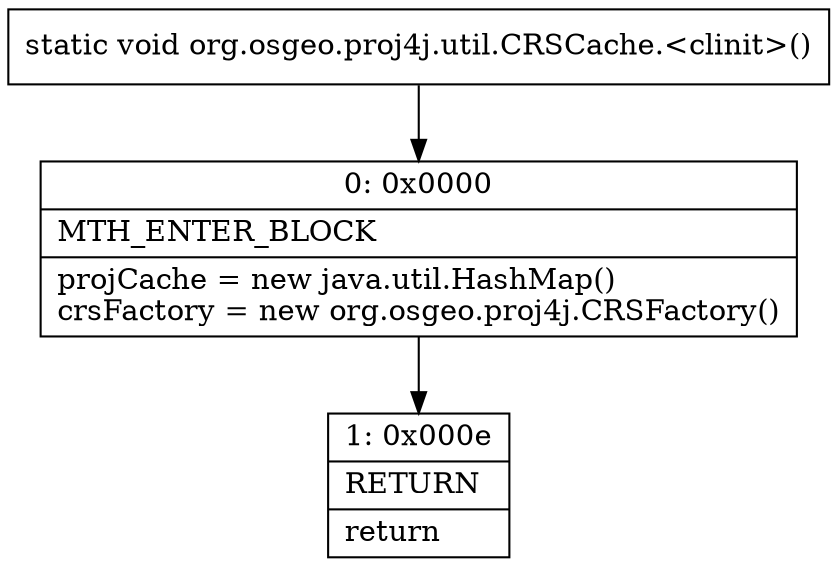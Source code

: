 digraph "CFG fororg.osgeo.proj4j.util.CRSCache.\<clinit\>()V" {
Node_0 [shape=record,label="{0\:\ 0x0000|MTH_ENTER_BLOCK\l|projCache = new java.util.HashMap()\lcrsFactory = new org.osgeo.proj4j.CRSFactory()\l}"];
Node_1 [shape=record,label="{1\:\ 0x000e|RETURN\l|return\l}"];
MethodNode[shape=record,label="{static void org.osgeo.proj4j.util.CRSCache.\<clinit\>() }"];
MethodNode -> Node_0;
Node_0 -> Node_1;
}

